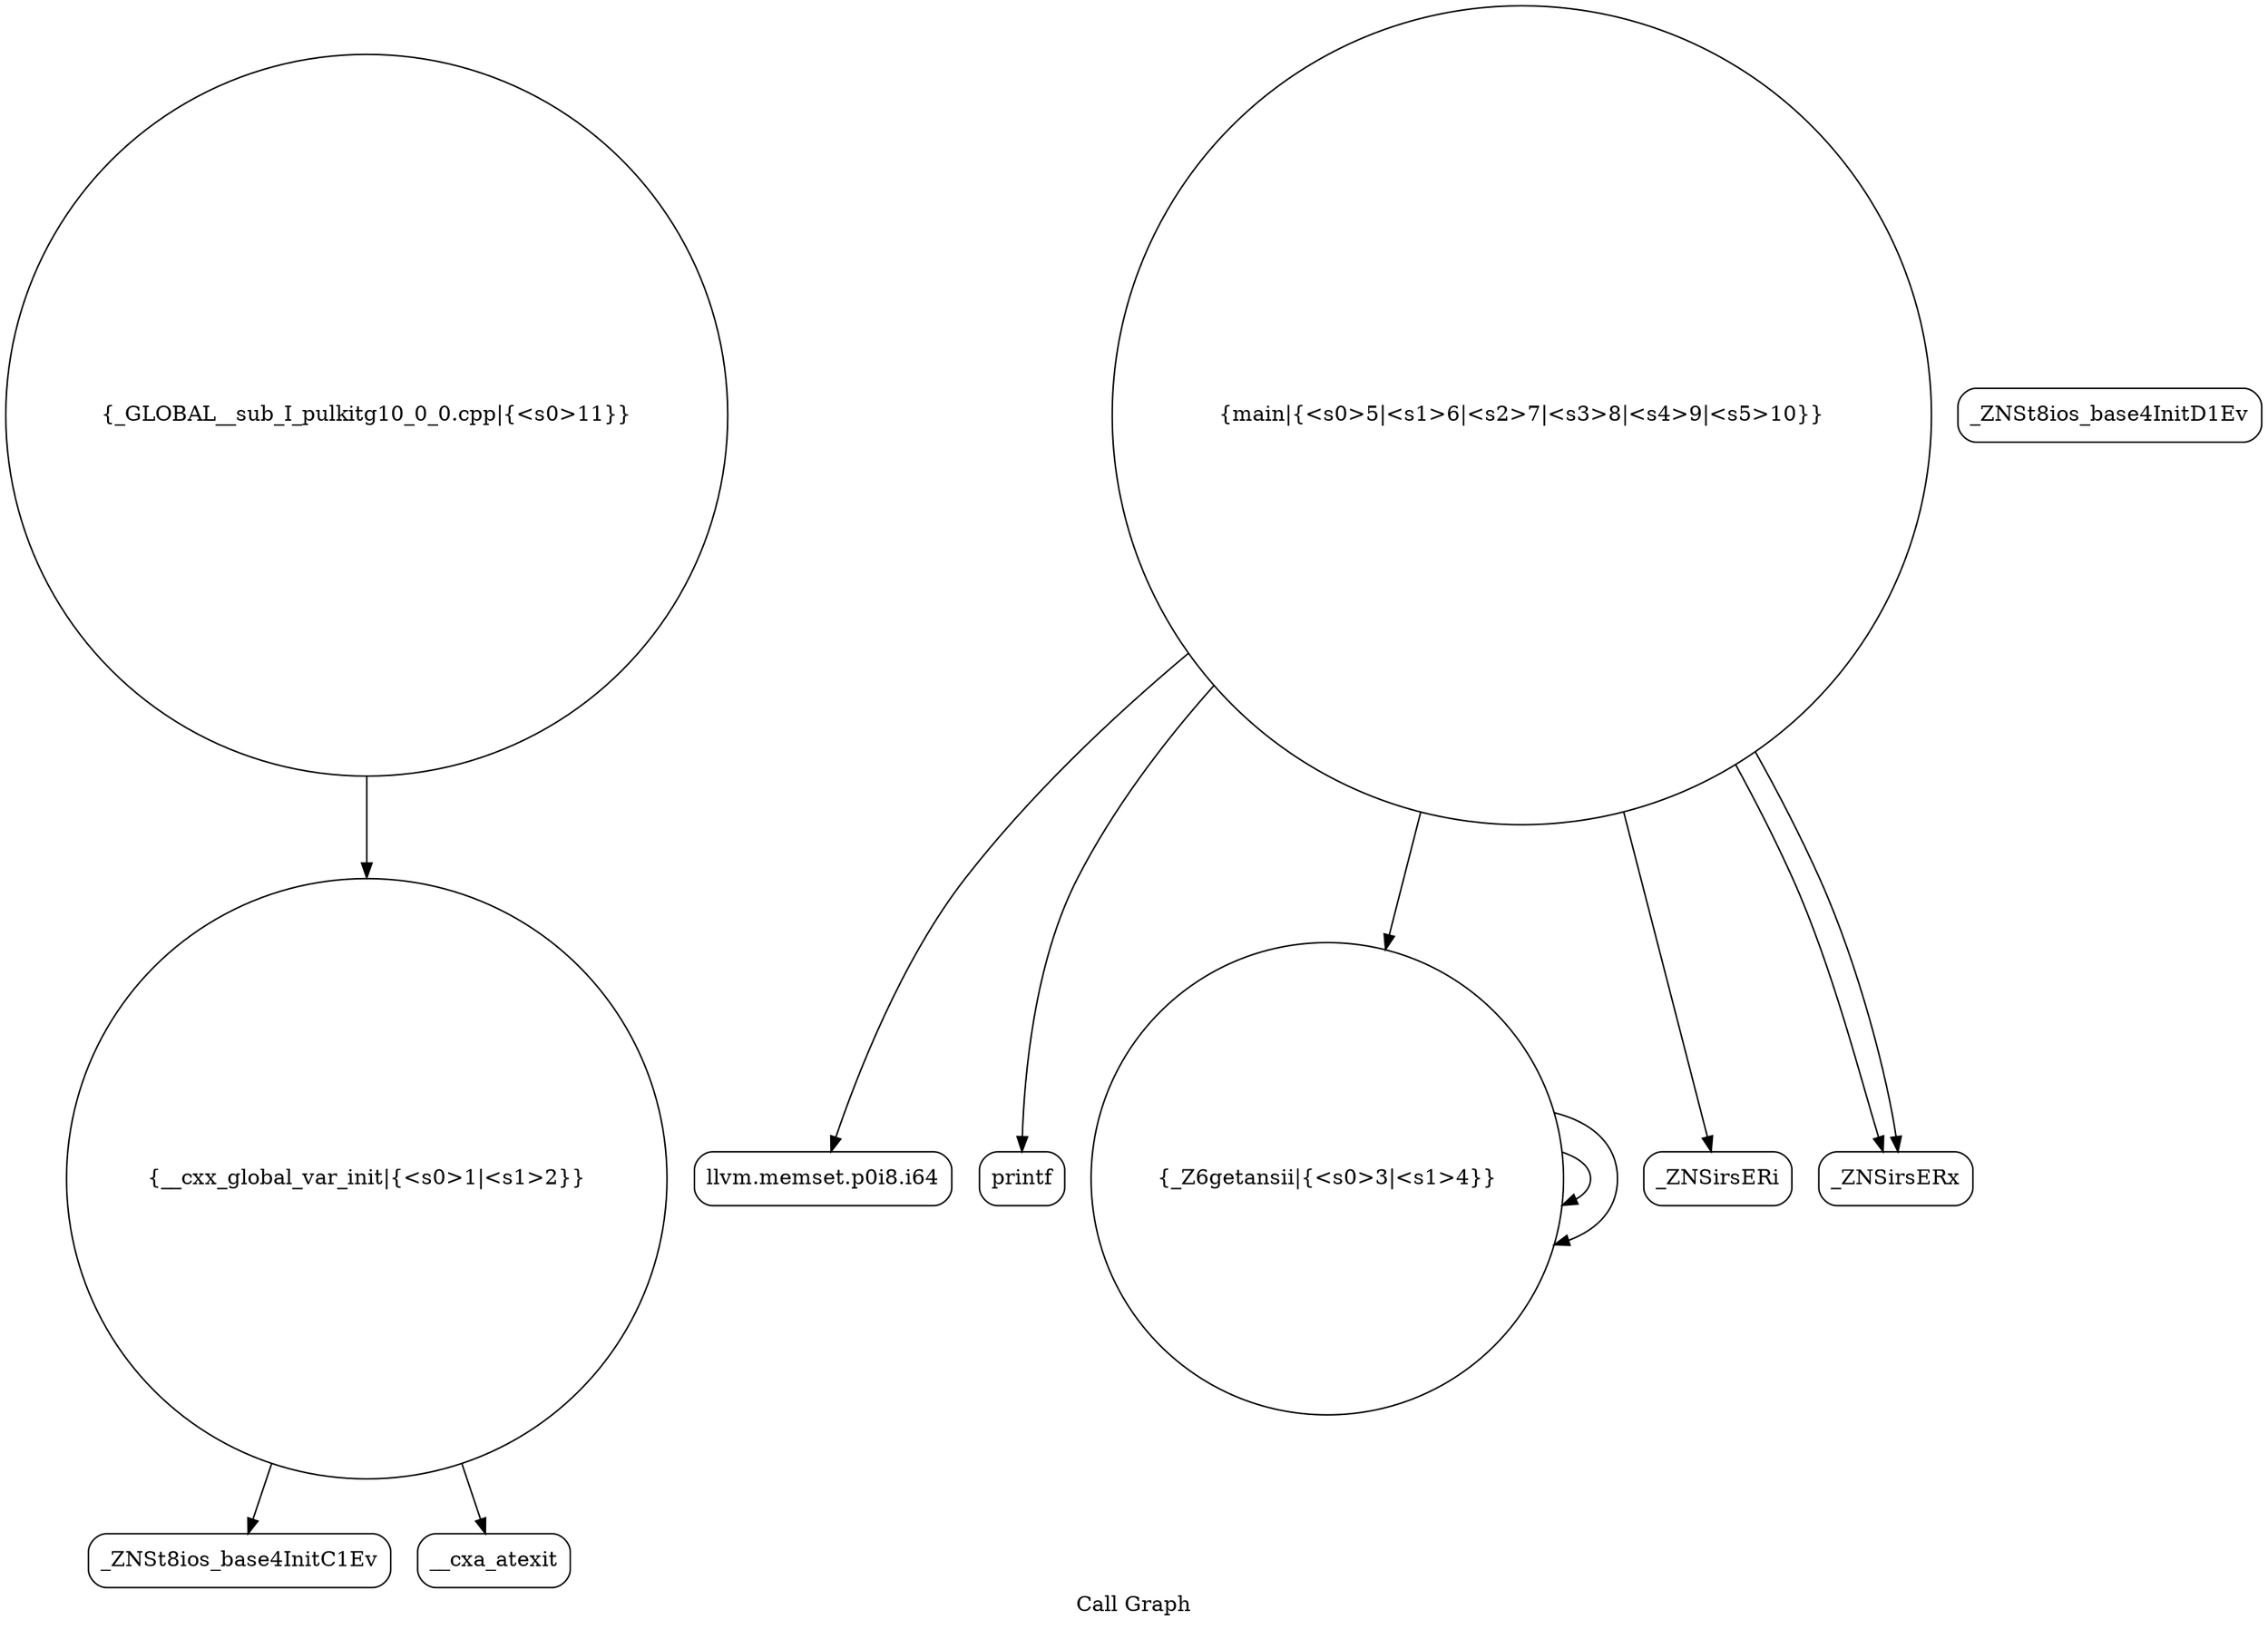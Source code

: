 digraph "Call Graph" {
	label="Call Graph";

	Node0x5602594e7050 [shape=record,shape=circle,label="{__cxx_global_var_init|{<s0>1|<s1>2}}"];
	Node0x5602594e7050:s0 -> Node0x5602594e74e0[color=black];
	Node0x5602594e7050:s1 -> Node0x5602594e75e0[color=black];
	Node0x5602594e77e0 [shape=record,shape=Mrecord,label="{llvm.memset.p0i8.i64}"];
	Node0x5602594e7560 [shape=record,shape=Mrecord,label="{_ZNSt8ios_base4InitD1Ev}"];
	Node0x5602594e78e0 [shape=record,shape=Mrecord,label="{printf}"];
	Node0x5602594e7660 [shape=record,shape=circle,label="{_Z6getansii|{<s0>3|<s1>4}}"];
	Node0x5602594e7660:s0 -> Node0x5602594e7660[color=black];
	Node0x5602594e7660:s1 -> Node0x5602594e7660[color=black];
	Node0x5602594e7760 [shape=record,shape=Mrecord,label="{_ZNSirsERi}"];
	Node0x5602594e74e0 [shape=record,shape=Mrecord,label="{_ZNSt8ios_base4InitC1Ev}"];
	Node0x5602594e7860 [shape=record,shape=Mrecord,label="{_ZNSirsERx}"];
	Node0x5602594e75e0 [shape=record,shape=Mrecord,label="{__cxa_atexit}"];
	Node0x5602594e7960 [shape=record,shape=circle,label="{_GLOBAL__sub_I_pulkitg10_0_0.cpp|{<s0>11}}"];
	Node0x5602594e7960:s0 -> Node0x5602594e7050[color=black];
	Node0x5602594e76e0 [shape=record,shape=circle,label="{main|{<s0>5|<s1>6|<s2>7|<s3>8|<s4>9|<s5>10}}"];
	Node0x5602594e76e0:s0 -> Node0x5602594e7760[color=black];
	Node0x5602594e76e0:s1 -> Node0x5602594e77e0[color=black];
	Node0x5602594e76e0:s2 -> Node0x5602594e7860[color=black];
	Node0x5602594e76e0:s3 -> Node0x5602594e7860[color=black];
	Node0x5602594e76e0:s4 -> Node0x5602594e7660[color=black];
	Node0x5602594e76e0:s5 -> Node0x5602594e78e0[color=black];
}

